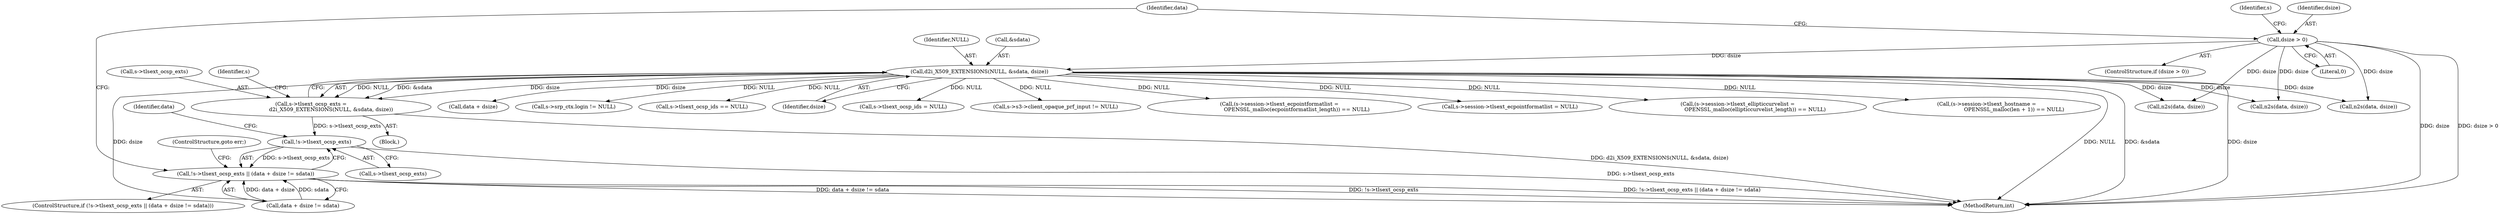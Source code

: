 digraph "0_openssl_2c0d295e26306e15a92eb23a84a1802005c1c137@pointer" {
"1001140" [label="(Call,!s->tlsext_ocsp_exts)"];
"1001129" [label="(Call,s->tlsext_ocsp_exts =\n                        d2i_X509_EXTENSIONS(NULL, &sdata, dsize))"];
"1001133" [label="(Call,d2i_X509_EXTENSIONS(NULL, &sdata, dsize))"];
"1001115" [label="(Call,dsize > 0)"];
"1001139" [label="(Call,!s->tlsext_ocsp_exts || (data + dsize != sdata))"];
"1001140" [label="(Call,!s->tlsext_ocsp_exts)"];
"1001142" [label="(Identifier,s)"];
"1001145" [label="(Call,data + dsize)"];
"1000478" [label="(Call,s->srp_ctx.login != NULL)"];
"1001149" [label="(ControlStructure,goto err;)"];
"1001042" [label="(Call,s->tlsext_ocsp_ids == NULL)"];
"1001146" [label="(Identifier,data)"];
"1001137" [label="(Identifier,dsize)"];
"1001139" [label="(Call,!s->tlsext_ocsp_exts || (data + dsize != sdata))"];
"1001138" [label="(ControlStructure,if (!s->tlsext_ocsp_exts || (data + dsize != sdata)))"];
"1001238" [label="(Identifier,data)"];
"1001141" [label="(Call,s->tlsext_ocsp_exts)"];
"1001056" [label="(Call,s->tlsext_ocsp_ids = NULL)"];
"1001114" [label="(ControlStructure,if (dsize > 0))"];
"1001015" [label="(Call,n2s(data, dsize))"];
"1000838" [label="(Call,s->s3->client_opaque_prf_input != NULL)"];
"1001133" [label="(Call,d2i_X509_EXTENSIONS(NULL, &sdata, dsize))"];
"1000273" [label="(Call,n2s(data, dsize))"];
"1000589" [label="(Call,(s->session->tlsext_ecpointformatlist =\n                     OPENSSL_malloc(ecpointformatlist_length)) == NULL)"];
"1001144" [label="(Call,data + dsize != sdata)"];
"1000574" [label="(Call,s->session->tlsext_ecpointformatlist = NULL)"];
"1001118" [label="(Block,)"];
"1001121" [label="(Identifier,s)"];
"1001116" [label="(Identifier,dsize)"];
"1001129" [label="(Call,s->tlsext_ocsp_exts =\n                        d2i_X509_EXTENSIONS(NULL, &sdata, dsize))"];
"1001283" [label="(MethodReturn,int)"];
"1000717" [label="(Call,(s->session->tlsext_ellipticcurvelist =\n                     OPENSSL_malloc(ellipticcurvelist_length)) == NULL)"];
"1000343" [label="(Call,(s->session->tlsext_hostname =\n                                 OPENSSL_malloc(len + 1)) == NULL)"];
"1001117" [label="(Literal,0)"];
"1000958" [label="(Call,n2s(data, dsize))"];
"1001134" [label="(Identifier,NULL)"];
"1001115" [label="(Call,dsize > 0)"];
"1001130" [label="(Call,s->tlsext_ocsp_exts)"];
"1001135" [label="(Call,&sdata)"];
"1001140" -> "1001139"  [label="AST: "];
"1001140" -> "1001141"  [label="CFG: "];
"1001141" -> "1001140"  [label="AST: "];
"1001146" -> "1001140"  [label="CFG: "];
"1001139" -> "1001140"  [label="CFG: "];
"1001140" -> "1001283"  [label="DDG: s->tlsext_ocsp_exts"];
"1001140" -> "1001139"  [label="DDG: s->tlsext_ocsp_exts"];
"1001129" -> "1001140"  [label="DDG: s->tlsext_ocsp_exts"];
"1001129" -> "1001118"  [label="AST: "];
"1001129" -> "1001133"  [label="CFG: "];
"1001130" -> "1001129"  [label="AST: "];
"1001133" -> "1001129"  [label="AST: "];
"1001142" -> "1001129"  [label="CFG: "];
"1001129" -> "1001283"  [label="DDG: d2i_X509_EXTENSIONS(NULL, &sdata, dsize)"];
"1001133" -> "1001129"  [label="DDG: NULL"];
"1001133" -> "1001129"  [label="DDG: &sdata"];
"1001133" -> "1001129"  [label="DDG: dsize"];
"1001133" -> "1001137"  [label="CFG: "];
"1001134" -> "1001133"  [label="AST: "];
"1001135" -> "1001133"  [label="AST: "];
"1001137" -> "1001133"  [label="AST: "];
"1001133" -> "1001283"  [label="DDG: NULL"];
"1001133" -> "1001283"  [label="DDG: &sdata"];
"1001133" -> "1001283"  [label="DDG: dsize"];
"1001133" -> "1000273"  [label="DDG: dsize"];
"1001133" -> "1000343"  [label="DDG: NULL"];
"1001133" -> "1000478"  [label="DDG: NULL"];
"1001133" -> "1000574"  [label="DDG: NULL"];
"1001133" -> "1000589"  [label="DDG: NULL"];
"1001133" -> "1000717"  [label="DDG: NULL"];
"1001133" -> "1000838"  [label="DDG: NULL"];
"1001133" -> "1000958"  [label="DDG: dsize"];
"1001133" -> "1001015"  [label="DDG: dsize"];
"1001133" -> "1001042"  [label="DDG: NULL"];
"1001133" -> "1001056"  [label="DDG: NULL"];
"1001115" -> "1001133"  [label="DDG: dsize"];
"1001133" -> "1001144"  [label="DDG: dsize"];
"1001133" -> "1001145"  [label="DDG: dsize"];
"1001115" -> "1001114"  [label="AST: "];
"1001115" -> "1001117"  [label="CFG: "];
"1001116" -> "1001115"  [label="AST: "];
"1001117" -> "1001115"  [label="AST: "];
"1001121" -> "1001115"  [label="CFG: "];
"1001238" -> "1001115"  [label="CFG: "];
"1001115" -> "1001283"  [label="DDG: dsize"];
"1001115" -> "1001283"  [label="DDG: dsize > 0"];
"1001115" -> "1000273"  [label="DDG: dsize"];
"1001115" -> "1000958"  [label="DDG: dsize"];
"1001115" -> "1001015"  [label="DDG: dsize"];
"1001139" -> "1001138"  [label="AST: "];
"1001139" -> "1001144"  [label="CFG: "];
"1001144" -> "1001139"  [label="AST: "];
"1001149" -> "1001139"  [label="CFG: "];
"1001238" -> "1001139"  [label="CFG: "];
"1001139" -> "1001283"  [label="DDG: !s->tlsext_ocsp_exts"];
"1001139" -> "1001283"  [label="DDG: !s->tlsext_ocsp_exts || (data + dsize != sdata)"];
"1001139" -> "1001283"  [label="DDG: data + dsize != sdata"];
"1001144" -> "1001139"  [label="DDG: data + dsize"];
"1001144" -> "1001139"  [label="DDG: sdata"];
}
